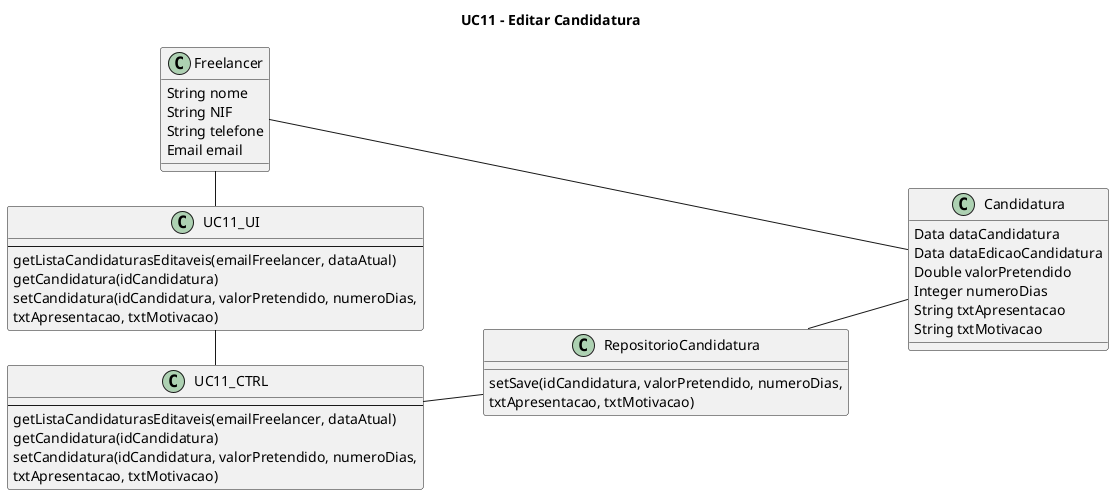 @startuml
left to right direction

title UC11 - Editar Candidatura

class Freelancer {
    String nome 
    String NIF
    String telefone
    Email email
}

class Candidatura {
    Data dataCandidatura
    Data dataEdicaoCandidatura
    Double valorPretendido
    Integer numeroDias
    String txtApresentacao
    String txtMotivacao
}

class UC11_UI{
    --
    getListaCandidaturasEditaveis(emailFreelancer, dataAtual)
    getCandidatura(idCandidatura)
    setCandidatura(idCandidatura, valorPretendido, numeroDias,
    txtApresentacao, txtMotivacao)    
}

class UC11_CTRL{
    --
    getListaCandidaturasEditaveis(emailFreelancer, dataAtual)
    getCandidatura(idCandidatura)
    setCandidatura(idCandidatura, valorPretendido, numeroDias,
    txtApresentacao, txtMotivacao)   
}

class RepositorioCandidatura {
    setSave(idCandidatura, valorPretendido, numeroDias,
    txtApresentacao, txtMotivacao)
}

UC11_UI - UC11_CTRL
UC11_CTRL -- RepositorioCandidatura
RepositorioCandidatura -- Candidatura
Freelancer - UC11_UI
Freelancer - Candidatura
@enduml